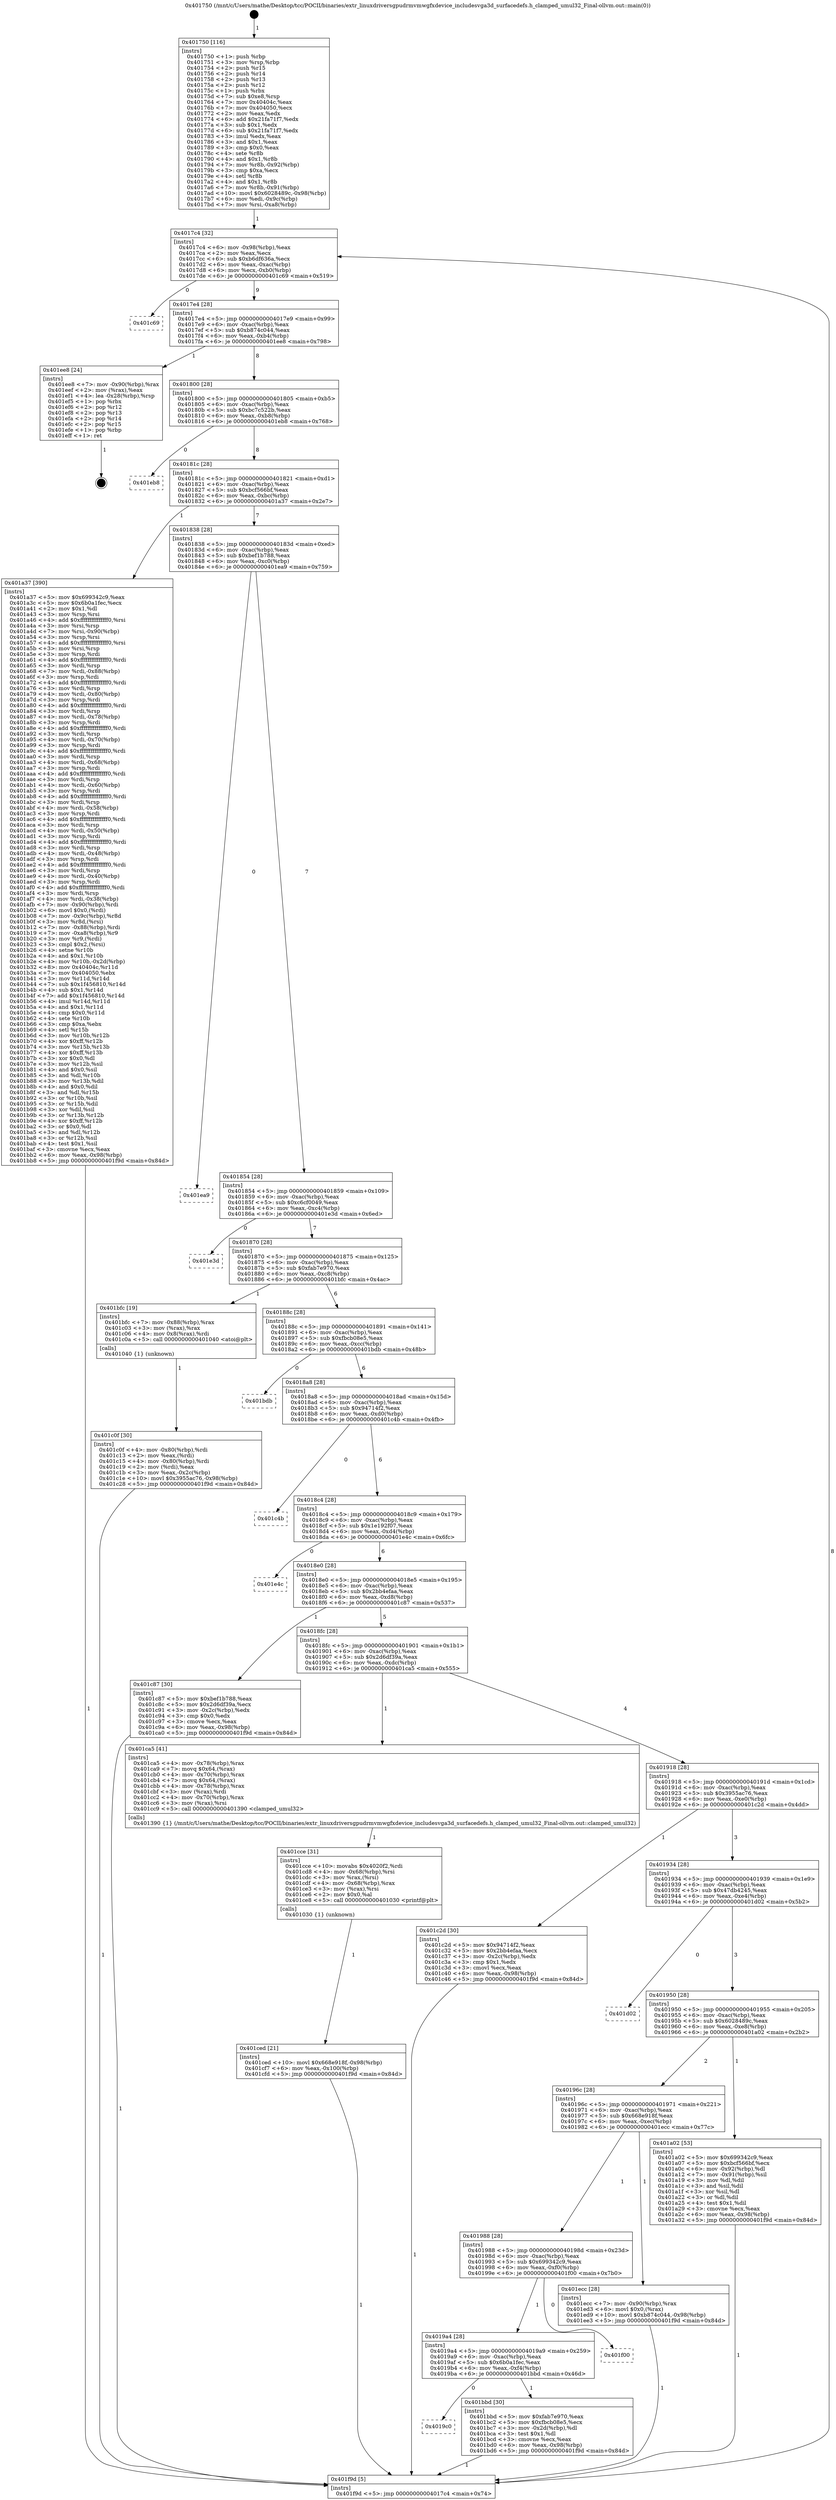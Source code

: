 digraph "0x401750" {
  label = "0x401750 (/mnt/c/Users/mathe/Desktop/tcc/POCII/binaries/extr_linuxdriversgpudrmvmwgfxdevice_includesvga3d_surfacedefs.h_clamped_umul32_Final-ollvm.out::main(0))"
  labelloc = "t"
  node[shape=record]

  Entry [label="",width=0.3,height=0.3,shape=circle,fillcolor=black,style=filled]
  "0x4017c4" [label="{
     0x4017c4 [32]\l
     | [instrs]\l
     &nbsp;&nbsp;0x4017c4 \<+6\>: mov -0x98(%rbp),%eax\l
     &nbsp;&nbsp;0x4017ca \<+2\>: mov %eax,%ecx\l
     &nbsp;&nbsp;0x4017cc \<+6\>: sub $0xb6df636a,%ecx\l
     &nbsp;&nbsp;0x4017d2 \<+6\>: mov %eax,-0xac(%rbp)\l
     &nbsp;&nbsp;0x4017d8 \<+6\>: mov %ecx,-0xb0(%rbp)\l
     &nbsp;&nbsp;0x4017de \<+6\>: je 0000000000401c69 \<main+0x519\>\l
  }"]
  "0x401c69" [label="{
     0x401c69\l
  }", style=dashed]
  "0x4017e4" [label="{
     0x4017e4 [28]\l
     | [instrs]\l
     &nbsp;&nbsp;0x4017e4 \<+5\>: jmp 00000000004017e9 \<main+0x99\>\l
     &nbsp;&nbsp;0x4017e9 \<+6\>: mov -0xac(%rbp),%eax\l
     &nbsp;&nbsp;0x4017ef \<+5\>: sub $0xb874c044,%eax\l
     &nbsp;&nbsp;0x4017f4 \<+6\>: mov %eax,-0xb4(%rbp)\l
     &nbsp;&nbsp;0x4017fa \<+6\>: je 0000000000401ee8 \<main+0x798\>\l
  }"]
  Exit [label="",width=0.3,height=0.3,shape=circle,fillcolor=black,style=filled,peripheries=2]
  "0x401ee8" [label="{
     0x401ee8 [24]\l
     | [instrs]\l
     &nbsp;&nbsp;0x401ee8 \<+7\>: mov -0x90(%rbp),%rax\l
     &nbsp;&nbsp;0x401eef \<+2\>: mov (%rax),%eax\l
     &nbsp;&nbsp;0x401ef1 \<+4\>: lea -0x28(%rbp),%rsp\l
     &nbsp;&nbsp;0x401ef5 \<+1\>: pop %rbx\l
     &nbsp;&nbsp;0x401ef6 \<+2\>: pop %r12\l
     &nbsp;&nbsp;0x401ef8 \<+2\>: pop %r13\l
     &nbsp;&nbsp;0x401efa \<+2\>: pop %r14\l
     &nbsp;&nbsp;0x401efc \<+2\>: pop %r15\l
     &nbsp;&nbsp;0x401efe \<+1\>: pop %rbp\l
     &nbsp;&nbsp;0x401eff \<+1\>: ret\l
  }"]
  "0x401800" [label="{
     0x401800 [28]\l
     | [instrs]\l
     &nbsp;&nbsp;0x401800 \<+5\>: jmp 0000000000401805 \<main+0xb5\>\l
     &nbsp;&nbsp;0x401805 \<+6\>: mov -0xac(%rbp),%eax\l
     &nbsp;&nbsp;0x40180b \<+5\>: sub $0xbc7c522b,%eax\l
     &nbsp;&nbsp;0x401810 \<+6\>: mov %eax,-0xb8(%rbp)\l
     &nbsp;&nbsp;0x401816 \<+6\>: je 0000000000401eb8 \<main+0x768\>\l
  }"]
  "0x401ced" [label="{
     0x401ced [21]\l
     | [instrs]\l
     &nbsp;&nbsp;0x401ced \<+10\>: movl $0x668e918f,-0x98(%rbp)\l
     &nbsp;&nbsp;0x401cf7 \<+6\>: mov %eax,-0x100(%rbp)\l
     &nbsp;&nbsp;0x401cfd \<+5\>: jmp 0000000000401f9d \<main+0x84d\>\l
  }"]
  "0x401eb8" [label="{
     0x401eb8\l
  }", style=dashed]
  "0x40181c" [label="{
     0x40181c [28]\l
     | [instrs]\l
     &nbsp;&nbsp;0x40181c \<+5\>: jmp 0000000000401821 \<main+0xd1\>\l
     &nbsp;&nbsp;0x401821 \<+6\>: mov -0xac(%rbp),%eax\l
     &nbsp;&nbsp;0x401827 \<+5\>: sub $0xbcf566bf,%eax\l
     &nbsp;&nbsp;0x40182c \<+6\>: mov %eax,-0xbc(%rbp)\l
     &nbsp;&nbsp;0x401832 \<+6\>: je 0000000000401a37 \<main+0x2e7\>\l
  }"]
  "0x401cce" [label="{
     0x401cce [31]\l
     | [instrs]\l
     &nbsp;&nbsp;0x401cce \<+10\>: movabs $0x4020f2,%rdi\l
     &nbsp;&nbsp;0x401cd8 \<+4\>: mov -0x68(%rbp),%rsi\l
     &nbsp;&nbsp;0x401cdc \<+3\>: mov %rax,(%rsi)\l
     &nbsp;&nbsp;0x401cdf \<+4\>: mov -0x68(%rbp),%rax\l
     &nbsp;&nbsp;0x401ce3 \<+3\>: mov (%rax),%rsi\l
     &nbsp;&nbsp;0x401ce6 \<+2\>: mov $0x0,%al\l
     &nbsp;&nbsp;0x401ce8 \<+5\>: call 0000000000401030 \<printf@plt\>\l
     | [calls]\l
     &nbsp;&nbsp;0x401030 \{1\} (unknown)\l
  }"]
  "0x401a37" [label="{
     0x401a37 [390]\l
     | [instrs]\l
     &nbsp;&nbsp;0x401a37 \<+5\>: mov $0x699342c9,%eax\l
     &nbsp;&nbsp;0x401a3c \<+5\>: mov $0x6b0a1fec,%ecx\l
     &nbsp;&nbsp;0x401a41 \<+2\>: mov $0x1,%dl\l
     &nbsp;&nbsp;0x401a43 \<+3\>: mov %rsp,%rsi\l
     &nbsp;&nbsp;0x401a46 \<+4\>: add $0xfffffffffffffff0,%rsi\l
     &nbsp;&nbsp;0x401a4a \<+3\>: mov %rsi,%rsp\l
     &nbsp;&nbsp;0x401a4d \<+7\>: mov %rsi,-0x90(%rbp)\l
     &nbsp;&nbsp;0x401a54 \<+3\>: mov %rsp,%rsi\l
     &nbsp;&nbsp;0x401a57 \<+4\>: add $0xfffffffffffffff0,%rsi\l
     &nbsp;&nbsp;0x401a5b \<+3\>: mov %rsi,%rsp\l
     &nbsp;&nbsp;0x401a5e \<+3\>: mov %rsp,%rdi\l
     &nbsp;&nbsp;0x401a61 \<+4\>: add $0xfffffffffffffff0,%rdi\l
     &nbsp;&nbsp;0x401a65 \<+3\>: mov %rdi,%rsp\l
     &nbsp;&nbsp;0x401a68 \<+7\>: mov %rdi,-0x88(%rbp)\l
     &nbsp;&nbsp;0x401a6f \<+3\>: mov %rsp,%rdi\l
     &nbsp;&nbsp;0x401a72 \<+4\>: add $0xfffffffffffffff0,%rdi\l
     &nbsp;&nbsp;0x401a76 \<+3\>: mov %rdi,%rsp\l
     &nbsp;&nbsp;0x401a79 \<+4\>: mov %rdi,-0x80(%rbp)\l
     &nbsp;&nbsp;0x401a7d \<+3\>: mov %rsp,%rdi\l
     &nbsp;&nbsp;0x401a80 \<+4\>: add $0xfffffffffffffff0,%rdi\l
     &nbsp;&nbsp;0x401a84 \<+3\>: mov %rdi,%rsp\l
     &nbsp;&nbsp;0x401a87 \<+4\>: mov %rdi,-0x78(%rbp)\l
     &nbsp;&nbsp;0x401a8b \<+3\>: mov %rsp,%rdi\l
     &nbsp;&nbsp;0x401a8e \<+4\>: add $0xfffffffffffffff0,%rdi\l
     &nbsp;&nbsp;0x401a92 \<+3\>: mov %rdi,%rsp\l
     &nbsp;&nbsp;0x401a95 \<+4\>: mov %rdi,-0x70(%rbp)\l
     &nbsp;&nbsp;0x401a99 \<+3\>: mov %rsp,%rdi\l
     &nbsp;&nbsp;0x401a9c \<+4\>: add $0xfffffffffffffff0,%rdi\l
     &nbsp;&nbsp;0x401aa0 \<+3\>: mov %rdi,%rsp\l
     &nbsp;&nbsp;0x401aa3 \<+4\>: mov %rdi,-0x68(%rbp)\l
     &nbsp;&nbsp;0x401aa7 \<+3\>: mov %rsp,%rdi\l
     &nbsp;&nbsp;0x401aaa \<+4\>: add $0xfffffffffffffff0,%rdi\l
     &nbsp;&nbsp;0x401aae \<+3\>: mov %rdi,%rsp\l
     &nbsp;&nbsp;0x401ab1 \<+4\>: mov %rdi,-0x60(%rbp)\l
     &nbsp;&nbsp;0x401ab5 \<+3\>: mov %rsp,%rdi\l
     &nbsp;&nbsp;0x401ab8 \<+4\>: add $0xfffffffffffffff0,%rdi\l
     &nbsp;&nbsp;0x401abc \<+3\>: mov %rdi,%rsp\l
     &nbsp;&nbsp;0x401abf \<+4\>: mov %rdi,-0x58(%rbp)\l
     &nbsp;&nbsp;0x401ac3 \<+3\>: mov %rsp,%rdi\l
     &nbsp;&nbsp;0x401ac6 \<+4\>: add $0xfffffffffffffff0,%rdi\l
     &nbsp;&nbsp;0x401aca \<+3\>: mov %rdi,%rsp\l
     &nbsp;&nbsp;0x401acd \<+4\>: mov %rdi,-0x50(%rbp)\l
     &nbsp;&nbsp;0x401ad1 \<+3\>: mov %rsp,%rdi\l
     &nbsp;&nbsp;0x401ad4 \<+4\>: add $0xfffffffffffffff0,%rdi\l
     &nbsp;&nbsp;0x401ad8 \<+3\>: mov %rdi,%rsp\l
     &nbsp;&nbsp;0x401adb \<+4\>: mov %rdi,-0x48(%rbp)\l
     &nbsp;&nbsp;0x401adf \<+3\>: mov %rsp,%rdi\l
     &nbsp;&nbsp;0x401ae2 \<+4\>: add $0xfffffffffffffff0,%rdi\l
     &nbsp;&nbsp;0x401ae6 \<+3\>: mov %rdi,%rsp\l
     &nbsp;&nbsp;0x401ae9 \<+4\>: mov %rdi,-0x40(%rbp)\l
     &nbsp;&nbsp;0x401aed \<+3\>: mov %rsp,%rdi\l
     &nbsp;&nbsp;0x401af0 \<+4\>: add $0xfffffffffffffff0,%rdi\l
     &nbsp;&nbsp;0x401af4 \<+3\>: mov %rdi,%rsp\l
     &nbsp;&nbsp;0x401af7 \<+4\>: mov %rdi,-0x38(%rbp)\l
     &nbsp;&nbsp;0x401afb \<+7\>: mov -0x90(%rbp),%rdi\l
     &nbsp;&nbsp;0x401b02 \<+6\>: movl $0x0,(%rdi)\l
     &nbsp;&nbsp;0x401b08 \<+7\>: mov -0x9c(%rbp),%r8d\l
     &nbsp;&nbsp;0x401b0f \<+3\>: mov %r8d,(%rsi)\l
     &nbsp;&nbsp;0x401b12 \<+7\>: mov -0x88(%rbp),%rdi\l
     &nbsp;&nbsp;0x401b19 \<+7\>: mov -0xa8(%rbp),%r9\l
     &nbsp;&nbsp;0x401b20 \<+3\>: mov %r9,(%rdi)\l
     &nbsp;&nbsp;0x401b23 \<+3\>: cmpl $0x2,(%rsi)\l
     &nbsp;&nbsp;0x401b26 \<+4\>: setne %r10b\l
     &nbsp;&nbsp;0x401b2a \<+4\>: and $0x1,%r10b\l
     &nbsp;&nbsp;0x401b2e \<+4\>: mov %r10b,-0x2d(%rbp)\l
     &nbsp;&nbsp;0x401b32 \<+8\>: mov 0x40404c,%r11d\l
     &nbsp;&nbsp;0x401b3a \<+7\>: mov 0x404050,%ebx\l
     &nbsp;&nbsp;0x401b41 \<+3\>: mov %r11d,%r14d\l
     &nbsp;&nbsp;0x401b44 \<+7\>: sub $0x1f456810,%r14d\l
     &nbsp;&nbsp;0x401b4b \<+4\>: sub $0x1,%r14d\l
     &nbsp;&nbsp;0x401b4f \<+7\>: add $0x1f456810,%r14d\l
     &nbsp;&nbsp;0x401b56 \<+4\>: imul %r14d,%r11d\l
     &nbsp;&nbsp;0x401b5a \<+4\>: and $0x1,%r11d\l
     &nbsp;&nbsp;0x401b5e \<+4\>: cmp $0x0,%r11d\l
     &nbsp;&nbsp;0x401b62 \<+4\>: sete %r10b\l
     &nbsp;&nbsp;0x401b66 \<+3\>: cmp $0xa,%ebx\l
     &nbsp;&nbsp;0x401b69 \<+4\>: setl %r15b\l
     &nbsp;&nbsp;0x401b6d \<+3\>: mov %r10b,%r12b\l
     &nbsp;&nbsp;0x401b70 \<+4\>: xor $0xff,%r12b\l
     &nbsp;&nbsp;0x401b74 \<+3\>: mov %r15b,%r13b\l
     &nbsp;&nbsp;0x401b77 \<+4\>: xor $0xff,%r13b\l
     &nbsp;&nbsp;0x401b7b \<+3\>: xor $0x0,%dl\l
     &nbsp;&nbsp;0x401b7e \<+3\>: mov %r12b,%sil\l
     &nbsp;&nbsp;0x401b81 \<+4\>: and $0x0,%sil\l
     &nbsp;&nbsp;0x401b85 \<+3\>: and %dl,%r10b\l
     &nbsp;&nbsp;0x401b88 \<+3\>: mov %r13b,%dil\l
     &nbsp;&nbsp;0x401b8b \<+4\>: and $0x0,%dil\l
     &nbsp;&nbsp;0x401b8f \<+3\>: and %dl,%r15b\l
     &nbsp;&nbsp;0x401b92 \<+3\>: or %r10b,%sil\l
     &nbsp;&nbsp;0x401b95 \<+3\>: or %r15b,%dil\l
     &nbsp;&nbsp;0x401b98 \<+3\>: xor %dil,%sil\l
     &nbsp;&nbsp;0x401b9b \<+3\>: or %r13b,%r12b\l
     &nbsp;&nbsp;0x401b9e \<+4\>: xor $0xff,%r12b\l
     &nbsp;&nbsp;0x401ba2 \<+3\>: or $0x0,%dl\l
     &nbsp;&nbsp;0x401ba5 \<+3\>: and %dl,%r12b\l
     &nbsp;&nbsp;0x401ba8 \<+3\>: or %r12b,%sil\l
     &nbsp;&nbsp;0x401bab \<+4\>: test $0x1,%sil\l
     &nbsp;&nbsp;0x401baf \<+3\>: cmovne %ecx,%eax\l
     &nbsp;&nbsp;0x401bb2 \<+6\>: mov %eax,-0x98(%rbp)\l
     &nbsp;&nbsp;0x401bb8 \<+5\>: jmp 0000000000401f9d \<main+0x84d\>\l
  }"]
  "0x401838" [label="{
     0x401838 [28]\l
     | [instrs]\l
     &nbsp;&nbsp;0x401838 \<+5\>: jmp 000000000040183d \<main+0xed\>\l
     &nbsp;&nbsp;0x40183d \<+6\>: mov -0xac(%rbp),%eax\l
     &nbsp;&nbsp;0x401843 \<+5\>: sub $0xbef1b788,%eax\l
     &nbsp;&nbsp;0x401848 \<+6\>: mov %eax,-0xc0(%rbp)\l
     &nbsp;&nbsp;0x40184e \<+6\>: je 0000000000401ea9 \<main+0x759\>\l
  }"]
  "0x401c0f" [label="{
     0x401c0f [30]\l
     | [instrs]\l
     &nbsp;&nbsp;0x401c0f \<+4\>: mov -0x80(%rbp),%rdi\l
     &nbsp;&nbsp;0x401c13 \<+2\>: mov %eax,(%rdi)\l
     &nbsp;&nbsp;0x401c15 \<+4\>: mov -0x80(%rbp),%rdi\l
     &nbsp;&nbsp;0x401c19 \<+2\>: mov (%rdi),%eax\l
     &nbsp;&nbsp;0x401c1b \<+3\>: mov %eax,-0x2c(%rbp)\l
     &nbsp;&nbsp;0x401c1e \<+10\>: movl $0x3955ac76,-0x98(%rbp)\l
     &nbsp;&nbsp;0x401c28 \<+5\>: jmp 0000000000401f9d \<main+0x84d\>\l
  }"]
  "0x401ea9" [label="{
     0x401ea9\l
  }", style=dashed]
  "0x401854" [label="{
     0x401854 [28]\l
     | [instrs]\l
     &nbsp;&nbsp;0x401854 \<+5\>: jmp 0000000000401859 \<main+0x109\>\l
     &nbsp;&nbsp;0x401859 \<+6\>: mov -0xac(%rbp),%eax\l
     &nbsp;&nbsp;0x40185f \<+5\>: sub $0xc6cf0049,%eax\l
     &nbsp;&nbsp;0x401864 \<+6\>: mov %eax,-0xc4(%rbp)\l
     &nbsp;&nbsp;0x40186a \<+6\>: je 0000000000401e3d \<main+0x6ed\>\l
  }"]
  "0x4019c0" [label="{
     0x4019c0\l
  }", style=dashed]
  "0x401e3d" [label="{
     0x401e3d\l
  }", style=dashed]
  "0x401870" [label="{
     0x401870 [28]\l
     | [instrs]\l
     &nbsp;&nbsp;0x401870 \<+5\>: jmp 0000000000401875 \<main+0x125\>\l
     &nbsp;&nbsp;0x401875 \<+6\>: mov -0xac(%rbp),%eax\l
     &nbsp;&nbsp;0x40187b \<+5\>: sub $0xfab7e970,%eax\l
     &nbsp;&nbsp;0x401880 \<+6\>: mov %eax,-0xc8(%rbp)\l
     &nbsp;&nbsp;0x401886 \<+6\>: je 0000000000401bfc \<main+0x4ac\>\l
  }"]
  "0x401bbd" [label="{
     0x401bbd [30]\l
     | [instrs]\l
     &nbsp;&nbsp;0x401bbd \<+5\>: mov $0xfab7e970,%eax\l
     &nbsp;&nbsp;0x401bc2 \<+5\>: mov $0xfbcb08e5,%ecx\l
     &nbsp;&nbsp;0x401bc7 \<+3\>: mov -0x2d(%rbp),%dl\l
     &nbsp;&nbsp;0x401bca \<+3\>: test $0x1,%dl\l
     &nbsp;&nbsp;0x401bcd \<+3\>: cmovne %ecx,%eax\l
     &nbsp;&nbsp;0x401bd0 \<+6\>: mov %eax,-0x98(%rbp)\l
     &nbsp;&nbsp;0x401bd6 \<+5\>: jmp 0000000000401f9d \<main+0x84d\>\l
  }"]
  "0x401bfc" [label="{
     0x401bfc [19]\l
     | [instrs]\l
     &nbsp;&nbsp;0x401bfc \<+7\>: mov -0x88(%rbp),%rax\l
     &nbsp;&nbsp;0x401c03 \<+3\>: mov (%rax),%rax\l
     &nbsp;&nbsp;0x401c06 \<+4\>: mov 0x8(%rax),%rdi\l
     &nbsp;&nbsp;0x401c0a \<+5\>: call 0000000000401040 \<atoi@plt\>\l
     | [calls]\l
     &nbsp;&nbsp;0x401040 \{1\} (unknown)\l
  }"]
  "0x40188c" [label="{
     0x40188c [28]\l
     | [instrs]\l
     &nbsp;&nbsp;0x40188c \<+5\>: jmp 0000000000401891 \<main+0x141\>\l
     &nbsp;&nbsp;0x401891 \<+6\>: mov -0xac(%rbp),%eax\l
     &nbsp;&nbsp;0x401897 \<+5\>: sub $0xfbcb08e5,%eax\l
     &nbsp;&nbsp;0x40189c \<+6\>: mov %eax,-0xcc(%rbp)\l
     &nbsp;&nbsp;0x4018a2 \<+6\>: je 0000000000401bdb \<main+0x48b\>\l
  }"]
  "0x4019a4" [label="{
     0x4019a4 [28]\l
     | [instrs]\l
     &nbsp;&nbsp;0x4019a4 \<+5\>: jmp 00000000004019a9 \<main+0x259\>\l
     &nbsp;&nbsp;0x4019a9 \<+6\>: mov -0xac(%rbp),%eax\l
     &nbsp;&nbsp;0x4019af \<+5\>: sub $0x6b0a1fec,%eax\l
     &nbsp;&nbsp;0x4019b4 \<+6\>: mov %eax,-0xf4(%rbp)\l
     &nbsp;&nbsp;0x4019ba \<+6\>: je 0000000000401bbd \<main+0x46d\>\l
  }"]
  "0x401bdb" [label="{
     0x401bdb\l
  }", style=dashed]
  "0x4018a8" [label="{
     0x4018a8 [28]\l
     | [instrs]\l
     &nbsp;&nbsp;0x4018a8 \<+5\>: jmp 00000000004018ad \<main+0x15d\>\l
     &nbsp;&nbsp;0x4018ad \<+6\>: mov -0xac(%rbp),%eax\l
     &nbsp;&nbsp;0x4018b3 \<+5\>: sub $0x94714f2,%eax\l
     &nbsp;&nbsp;0x4018b8 \<+6\>: mov %eax,-0xd0(%rbp)\l
     &nbsp;&nbsp;0x4018be \<+6\>: je 0000000000401c4b \<main+0x4fb\>\l
  }"]
  "0x401f00" [label="{
     0x401f00\l
  }", style=dashed]
  "0x401c4b" [label="{
     0x401c4b\l
  }", style=dashed]
  "0x4018c4" [label="{
     0x4018c4 [28]\l
     | [instrs]\l
     &nbsp;&nbsp;0x4018c4 \<+5\>: jmp 00000000004018c9 \<main+0x179\>\l
     &nbsp;&nbsp;0x4018c9 \<+6\>: mov -0xac(%rbp),%eax\l
     &nbsp;&nbsp;0x4018cf \<+5\>: sub $0x1e192f07,%eax\l
     &nbsp;&nbsp;0x4018d4 \<+6\>: mov %eax,-0xd4(%rbp)\l
     &nbsp;&nbsp;0x4018da \<+6\>: je 0000000000401e4c \<main+0x6fc\>\l
  }"]
  "0x401988" [label="{
     0x401988 [28]\l
     | [instrs]\l
     &nbsp;&nbsp;0x401988 \<+5\>: jmp 000000000040198d \<main+0x23d\>\l
     &nbsp;&nbsp;0x40198d \<+6\>: mov -0xac(%rbp),%eax\l
     &nbsp;&nbsp;0x401993 \<+5\>: sub $0x699342c9,%eax\l
     &nbsp;&nbsp;0x401998 \<+6\>: mov %eax,-0xf0(%rbp)\l
     &nbsp;&nbsp;0x40199e \<+6\>: je 0000000000401f00 \<main+0x7b0\>\l
  }"]
  "0x401e4c" [label="{
     0x401e4c\l
  }", style=dashed]
  "0x4018e0" [label="{
     0x4018e0 [28]\l
     | [instrs]\l
     &nbsp;&nbsp;0x4018e0 \<+5\>: jmp 00000000004018e5 \<main+0x195\>\l
     &nbsp;&nbsp;0x4018e5 \<+6\>: mov -0xac(%rbp),%eax\l
     &nbsp;&nbsp;0x4018eb \<+5\>: sub $0x2bb4efaa,%eax\l
     &nbsp;&nbsp;0x4018f0 \<+6\>: mov %eax,-0xd8(%rbp)\l
     &nbsp;&nbsp;0x4018f6 \<+6\>: je 0000000000401c87 \<main+0x537\>\l
  }"]
  "0x401ecc" [label="{
     0x401ecc [28]\l
     | [instrs]\l
     &nbsp;&nbsp;0x401ecc \<+7\>: mov -0x90(%rbp),%rax\l
     &nbsp;&nbsp;0x401ed3 \<+6\>: movl $0x0,(%rax)\l
     &nbsp;&nbsp;0x401ed9 \<+10\>: movl $0xb874c044,-0x98(%rbp)\l
     &nbsp;&nbsp;0x401ee3 \<+5\>: jmp 0000000000401f9d \<main+0x84d\>\l
  }"]
  "0x401c87" [label="{
     0x401c87 [30]\l
     | [instrs]\l
     &nbsp;&nbsp;0x401c87 \<+5\>: mov $0xbef1b788,%eax\l
     &nbsp;&nbsp;0x401c8c \<+5\>: mov $0x2d6df39a,%ecx\l
     &nbsp;&nbsp;0x401c91 \<+3\>: mov -0x2c(%rbp),%edx\l
     &nbsp;&nbsp;0x401c94 \<+3\>: cmp $0x0,%edx\l
     &nbsp;&nbsp;0x401c97 \<+3\>: cmove %ecx,%eax\l
     &nbsp;&nbsp;0x401c9a \<+6\>: mov %eax,-0x98(%rbp)\l
     &nbsp;&nbsp;0x401ca0 \<+5\>: jmp 0000000000401f9d \<main+0x84d\>\l
  }"]
  "0x4018fc" [label="{
     0x4018fc [28]\l
     | [instrs]\l
     &nbsp;&nbsp;0x4018fc \<+5\>: jmp 0000000000401901 \<main+0x1b1\>\l
     &nbsp;&nbsp;0x401901 \<+6\>: mov -0xac(%rbp),%eax\l
     &nbsp;&nbsp;0x401907 \<+5\>: sub $0x2d6df39a,%eax\l
     &nbsp;&nbsp;0x40190c \<+6\>: mov %eax,-0xdc(%rbp)\l
     &nbsp;&nbsp;0x401912 \<+6\>: je 0000000000401ca5 \<main+0x555\>\l
  }"]
  "0x401750" [label="{
     0x401750 [116]\l
     | [instrs]\l
     &nbsp;&nbsp;0x401750 \<+1\>: push %rbp\l
     &nbsp;&nbsp;0x401751 \<+3\>: mov %rsp,%rbp\l
     &nbsp;&nbsp;0x401754 \<+2\>: push %r15\l
     &nbsp;&nbsp;0x401756 \<+2\>: push %r14\l
     &nbsp;&nbsp;0x401758 \<+2\>: push %r13\l
     &nbsp;&nbsp;0x40175a \<+2\>: push %r12\l
     &nbsp;&nbsp;0x40175c \<+1\>: push %rbx\l
     &nbsp;&nbsp;0x40175d \<+7\>: sub $0xe8,%rsp\l
     &nbsp;&nbsp;0x401764 \<+7\>: mov 0x40404c,%eax\l
     &nbsp;&nbsp;0x40176b \<+7\>: mov 0x404050,%ecx\l
     &nbsp;&nbsp;0x401772 \<+2\>: mov %eax,%edx\l
     &nbsp;&nbsp;0x401774 \<+6\>: add $0x21fa71f7,%edx\l
     &nbsp;&nbsp;0x40177a \<+3\>: sub $0x1,%edx\l
     &nbsp;&nbsp;0x40177d \<+6\>: sub $0x21fa71f7,%edx\l
     &nbsp;&nbsp;0x401783 \<+3\>: imul %edx,%eax\l
     &nbsp;&nbsp;0x401786 \<+3\>: and $0x1,%eax\l
     &nbsp;&nbsp;0x401789 \<+3\>: cmp $0x0,%eax\l
     &nbsp;&nbsp;0x40178c \<+4\>: sete %r8b\l
     &nbsp;&nbsp;0x401790 \<+4\>: and $0x1,%r8b\l
     &nbsp;&nbsp;0x401794 \<+7\>: mov %r8b,-0x92(%rbp)\l
     &nbsp;&nbsp;0x40179b \<+3\>: cmp $0xa,%ecx\l
     &nbsp;&nbsp;0x40179e \<+4\>: setl %r8b\l
     &nbsp;&nbsp;0x4017a2 \<+4\>: and $0x1,%r8b\l
     &nbsp;&nbsp;0x4017a6 \<+7\>: mov %r8b,-0x91(%rbp)\l
     &nbsp;&nbsp;0x4017ad \<+10\>: movl $0x6028489c,-0x98(%rbp)\l
     &nbsp;&nbsp;0x4017b7 \<+6\>: mov %edi,-0x9c(%rbp)\l
     &nbsp;&nbsp;0x4017bd \<+7\>: mov %rsi,-0xa8(%rbp)\l
  }"]
  "0x401ca5" [label="{
     0x401ca5 [41]\l
     | [instrs]\l
     &nbsp;&nbsp;0x401ca5 \<+4\>: mov -0x78(%rbp),%rax\l
     &nbsp;&nbsp;0x401ca9 \<+7\>: movq $0x64,(%rax)\l
     &nbsp;&nbsp;0x401cb0 \<+4\>: mov -0x70(%rbp),%rax\l
     &nbsp;&nbsp;0x401cb4 \<+7\>: movq $0x64,(%rax)\l
     &nbsp;&nbsp;0x401cbb \<+4\>: mov -0x78(%rbp),%rax\l
     &nbsp;&nbsp;0x401cbf \<+3\>: mov (%rax),%rdi\l
     &nbsp;&nbsp;0x401cc2 \<+4\>: mov -0x70(%rbp),%rax\l
     &nbsp;&nbsp;0x401cc6 \<+3\>: mov (%rax),%rsi\l
     &nbsp;&nbsp;0x401cc9 \<+5\>: call 0000000000401390 \<clamped_umul32\>\l
     | [calls]\l
     &nbsp;&nbsp;0x401390 \{1\} (/mnt/c/Users/mathe/Desktop/tcc/POCII/binaries/extr_linuxdriversgpudrmvmwgfxdevice_includesvga3d_surfacedefs.h_clamped_umul32_Final-ollvm.out::clamped_umul32)\l
  }"]
  "0x401918" [label="{
     0x401918 [28]\l
     | [instrs]\l
     &nbsp;&nbsp;0x401918 \<+5\>: jmp 000000000040191d \<main+0x1cd\>\l
     &nbsp;&nbsp;0x40191d \<+6\>: mov -0xac(%rbp),%eax\l
     &nbsp;&nbsp;0x401923 \<+5\>: sub $0x3955ac76,%eax\l
     &nbsp;&nbsp;0x401928 \<+6\>: mov %eax,-0xe0(%rbp)\l
     &nbsp;&nbsp;0x40192e \<+6\>: je 0000000000401c2d \<main+0x4dd\>\l
  }"]
  "0x401f9d" [label="{
     0x401f9d [5]\l
     | [instrs]\l
     &nbsp;&nbsp;0x401f9d \<+5\>: jmp 00000000004017c4 \<main+0x74\>\l
  }"]
  "0x401c2d" [label="{
     0x401c2d [30]\l
     | [instrs]\l
     &nbsp;&nbsp;0x401c2d \<+5\>: mov $0x94714f2,%eax\l
     &nbsp;&nbsp;0x401c32 \<+5\>: mov $0x2bb4efaa,%ecx\l
     &nbsp;&nbsp;0x401c37 \<+3\>: mov -0x2c(%rbp),%edx\l
     &nbsp;&nbsp;0x401c3a \<+3\>: cmp $0x1,%edx\l
     &nbsp;&nbsp;0x401c3d \<+3\>: cmovl %ecx,%eax\l
     &nbsp;&nbsp;0x401c40 \<+6\>: mov %eax,-0x98(%rbp)\l
     &nbsp;&nbsp;0x401c46 \<+5\>: jmp 0000000000401f9d \<main+0x84d\>\l
  }"]
  "0x401934" [label="{
     0x401934 [28]\l
     | [instrs]\l
     &nbsp;&nbsp;0x401934 \<+5\>: jmp 0000000000401939 \<main+0x1e9\>\l
     &nbsp;&nbsp;0x401939 \<+6\>: mov -0xac(%rbp),%eax\l
     &nbsp;&nbsp;0x40193f \<+5\>: sub $0x47db4245,%eax\l
     &nbsp;&nbsp;0x401944 \<+6\>: mov %eax,-0xe4(%rbp)\l
     &nbsp;&nbsp;0x40194a \<+6\>: je 0000000000401d02 \<main+0x5b2\>\l
  }"]
  "0x40196c" [label="{
     0x40196c [28]\l
     | [instrs]\l
     &nbsp;&nbsp;0x40196c \<+5\>: jmp 0000000000401971 \<main+0x221\>\l
     &nbsp;&nbsp;0x401971 \<+6\>: mov -0xac(%rbp),%eax\l
     &nbsp;&nbsp;0x401977 \<+5\>: sub $0x668e918f,%eax\l
     &nbsp;&nbsp;0x40197c \<+6\>: mov %eax,-0xec(%rbp)\l
     &nbsp;&nbsp;0x401982 \<+6\>: je 0000000000401ecc \<main+0x77c\>\l
  }"]
  "0x401d02" [label="{
     0x401d02\l
  }", style=dashed]
  "0x401950" [label="{
     0x401950 [28]\l
     | [instrs]\l
     &nbsp;&nbsp;0x401950 \<+5\>: jmp 0000000000401955 \<main+0x205\>\l
     &nbsp;&nbsp;0x401955 \<+6\>: mov -0xac(%rbp),%eax\l
     &nbsp;&nbsp;0x40195b \<+5\>: sub $0x6028489c,%eax\l
     &nbsp;&nbsp;0x401960 \<+6\>: mov %eax,-0xe8(%rbp)\l
     &nbsp;&nbsp;0x401966 \<+6\>: je 0000000000401a02 \<main+0x2b2\>\l
  }"]
  "0x401a02" [label="{
     0x401a02 [53]\l
     | [instrs]\l
     &nbsp;&nbsp;0x401a02 \<+5\>: mov $0x699342c9,%eax\l
     &nbsp;&nbsp;0x401a07 \<+5\>: mov $0xbcf566bf,%ecx\l
     &nbsp;&nbsp;0x401a0c \<+6\>: mov -0x92(%rbp),%dl\l
     &nbsp;&nbsp;0x401a12 \<+7\>: mov -0x91(%rbp),%sil\l
     &nbsp;&nbsp;0x401a19 \<+3\>: mov %dl,%dil\l
     &nbsp;&nbsp;0x401a1c \<+3\>: and %sil,%dil\l
     &nbsp;&nbsp;0x401a1f \<+3\>: xor %sil,%dl\l
     &nbsp;&nbsp;0x401a22 \<+3\>: or %dl,%dil\l
     &nbsp;&nbsp;0x401a25 \<+4\>: test $0x1,%dil\l
     &nbsp;&nbsp;0x401a29 \<+3\>: cmovne %ecx,%eax\l
     &nbsp;&nbsp;0x401a2c \<+6\>: mov %eax,-0x98(%rbp)\l
     &nbsp;&nbsp;0x401a32 \<+5\>: jmp 0000000000401f9d \<main+0x84d\>\l
  }"]
  Entry -> "0x401750" [label=" 1"]
  "0x4017c4" -> "0x401c69" [label=" 0"]
  "0x4017c4" -> "0x4017e4" [label=" 9"]
  "0x401ee8" -> Exit [label=" 1"]
  "0x4017e4" -> "0x401ee8" [label=" 1"]
  "0x4017e4" -> "0x401800" [label=" 8"]
  "0x401ecc" -> "0x401f9d" [label=" 1"]
  "0x401800" -> "0x401eb8" [label=" 0"]
  "0x401800" -> "0x40181c" [label=" 8"]
  "0x401ced" -> "0x401f9d" [label=" 1"]
  "0x40181c" -> "0x401a37" [label=" 1"]
  "0x40181c" -> "0x401838" [label=" 7"]
  "0x401cce" -> "0x401ced" [label=" 1"]
  "0x401838" -> "0x401ea9" [label=" 0"]
  "0x401838" -> "0x401854" [label=" 7"]
  "0x401ca5" -> "0x401cce" [label=" 1"]
  "0x401854" -> "0x401e3d" [label=" 0"]
  "0x401854" -> "0x401870" [label=" 7"]
  "0x401c87" -> "0x401f9d" [label=" 1"]
  "0x401870" -> "0x401bfc" [label=" 1"]
  "0x401870" -> "0x40188c" [label=" 6"]
  "0x401c2d" -> "0x401f9d" [label=" 1"]
  "0x40188c" -> "0x401bdb" [label=" 0"]
  "0x40188c" -> "0x4018a8" [label=" 6"]
  "0x401bfc" -> "0x401c0f" [label=" 1"]
  "0x4018a8" -> "0x401c4b" [label=" 0"]
  "0x4018a8" -> "0x4018c4" [label=" 6"]
  "0x401bbd" -> "0x401f9d" [label=" 1"]
  "0x4018c4" -> "0x401e4c" [label=" 0"]
  "0x4018c4" -> "0x4018e0" [label=" 6"]
  "0x4019a4" -> "0x401bbd" [label=" 1"]
  "0x4018e0" -> "0x401c87" [label=" 1"]
  "0x4018e0" -> "0x4018fc" [label=" 5"]
  "0x401c0f" -> "0x401f9d" [label=" 1"]
  "0x4018fc" -> "0x401ca5" [label=" 1"]
  "0x4018fc" -> "0x401918" [label=" 4"]
  "0x4019a4" -> "0x4019c0" [label=" 0"]
  "0x401918" -> "0x401c2d" [label=" 1"]
  "0x401918" -> "0x401934" [label=" 3"]
  "0x40196c" -> "0x401988" [label=" 1"]
  "0x401934" -> "0x401d02" [label=" 0"]
  "0x401934" -> "0x401950" [label=" 3"]
  "0x40196c" -> "0x401ecc" [label=" 1"]
  "0x401950" -> "0x401a02" [label=" 1"]
  "0x401950" -> "0x40196c" [label=" 2"]
  "0x401a02" -> "0x401f9d" [label=" 1"]
  "0x401750" -> "0x4017c4" [label=" 1"]
  "0x401f9d" -> "0x4017c4" [label=" 8"]
  "0x401988" -> "0x401f00" [label=" 0"]
  "0x401a37" -> "0x401f9d" [label=" 1"]
  "0x401988" -> "0x4019a4" [label=" 1"]
}
